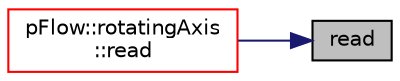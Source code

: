 digraph "read"
{
 // LATEX_PDF_SIZE
  edge [fontname="Helvetica",fontsize="10",labelfontname="Helvetica",labelfontsize="10"];
  node [fontname="Helvetica",fontsize="10",shape=record];
  rankdir="RL";
  Node1 [label="read",height=0.2,width=0.4,color="black", fillcolor="grey75", style="filled", fontcolor="black",tooltip=" "];
  Node1 -> Node2 [dir="back",color="midnightblue",fontsize="10",style="solid",fontname="Helvetica"];
  Node2 [label="pFlow::rotatingAxis\l::read",height=0.2,width=0.4,color="red", fillcolor="white", style="filled",URL="$classpFlow_1_1rotatingAxis.html#ab25b05023549e7fec0ee1d0f6ce239dd",tooltip="Read from dictionary."];
}
